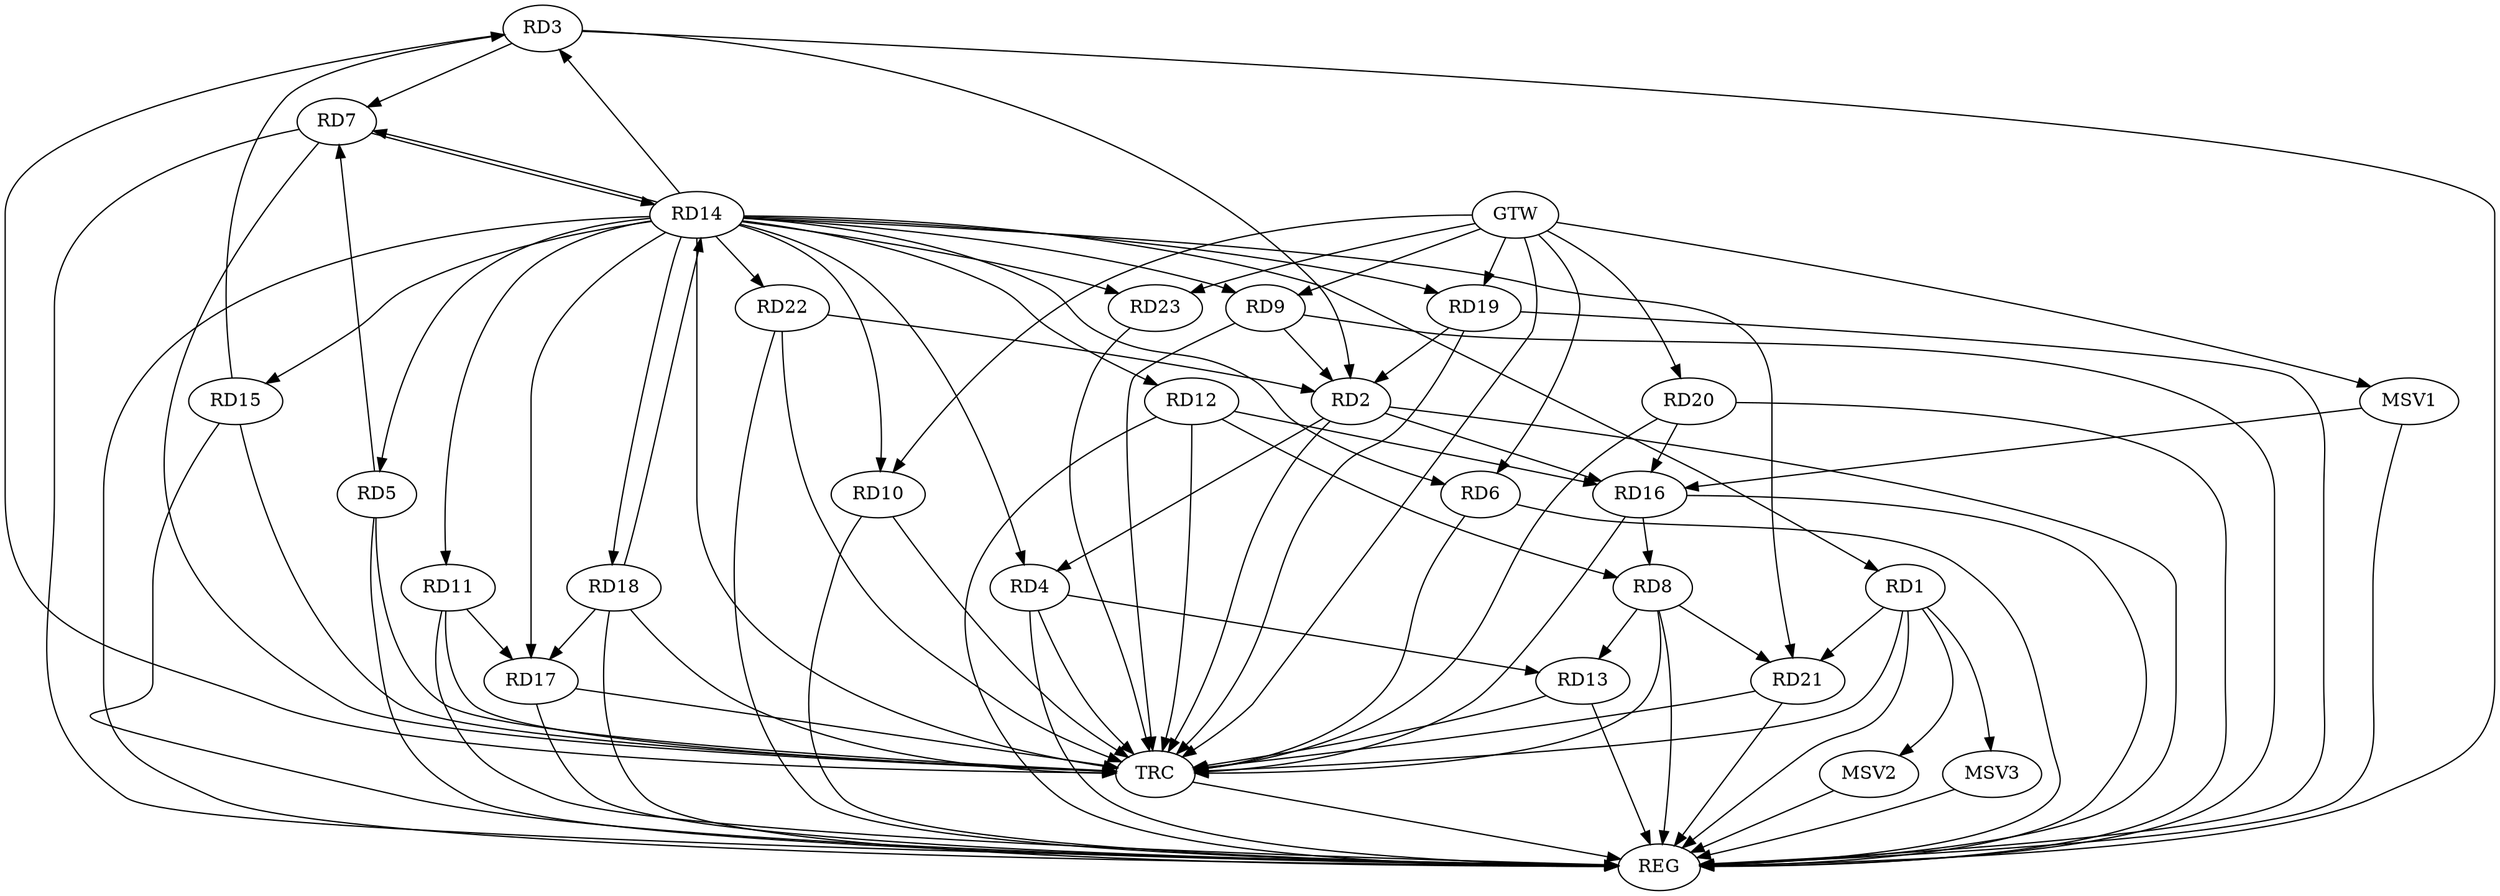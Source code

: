 strict digraph G {
  RD1 [ label="RD1" ];
  RD2 [ label="RD2" ];
  RD3 [ label="RD3" ];
  RD4 [ label="RD4" ];
  RD5 [ label="RD5" ];
  RD6 [ label="RD6" ];
  RD7 [ label="RD7" ];
  RD8 [ label="RD8" ];
  RD9 [ label="RD9" ];
  RD10 [ label="RD10" ];
  RD11 [ label="RD11" ];
  RD12 [ label="RD12" ];
  RD13 [ label="RD13" ];
  RD14 [ label="RD14" ];
  RD15 [ label="RD15" ];
  RD16 [ label="RD16" ];
  RD17 [ label="RD17" ];
  RD18 [ label="RD18" ];
  RD19 [ label="RD19" ];
  RD20 [ label="RD20" ];
  RD21 [ label="RD21" ];
  RD22 [ label="RD22" ];
  RD23 [ label="RD23" ];
  GTW [ label="GTW" ];
  REG [ label="REG" ];
  TRC [ label="TRC" ];
  MSV1 [ label="MSV1" ];
  MSV2 [ label="MSV2" ];
  MSV3 [ label="MSV3" ];
  RD1 -> RD21;
  RD3 -> RD2;
  RD2 -> RD4;
  RD9 -> RD2;
  RD2 -> RD16;
  RD19 -> RD2;
  RD22 -> RD2;
  RD3 -> RD7;
  RD14 -> RD3;
  RD15 -> RD3;
  RD4 -> RD13;
  RD5 -> RD7;
  RD7 -> RD14;
  RD12 -> RD8;
  RD8 -> RD13;
  RD16 -> RD8;
  RD8 -> RD21;
  RD14 -> RD11;
  RD11 -> RD17;
  RD12 -> RD16;
  RD14 -> RD17;
  RD14 -> RD18;
  RD18 -> RD14;
  RD20 -> RD16;
  RD18 -> RD17;
  GTW -> RD6;
  GTW -> RD9;
  GTW -> RD10;
  GTW -> RD19;
  GTW -> RD20;
  GTW -> RD23;
  RD1 -> REG;
  RD2 -> REG;
  RD3 -> REG;
  RD4 -> REG;
  RD5 -> REG;
  RD6 -> REG;
  RD7 -> REG;
  RD8 -> REG;
  RD9 -> REG;
  RD10 -> REG;
  RD11 -> REG;
  RD12 -> REG;
  RD13 -> REG;
  RD14 -> REG;
  RD15 -> REG;
  RD16 -> REG;
  RD17 -> REG;
  RD18 -> REG;
  RD19 -> REG;
  RD20 -> REG;
  RD21 -> REG;
  RD22 -> REG;
  RD1 -> TRC;
  RD2 -> TRC;
  RD3 -> TRC;
  RD4 -> TRC;
  RD5 -> TRC;
  RD6 -> TRC;
  RD7 -> TRC;
  RD8 -> TRC;
  RD9 -> TRC;
  RD10 -> TRC;
  RD11 -> TRC;
  RD12 -> TRC;
  RD13 -> TRC;
  RD14 -> TRC;
  RD15 -> TRC;
  RD16 -> TRC;
  RD17 -> TRC;
  RD18 -> TRC;
  RD19 -> TRC;
  RD20 -> TRC;
  RD21 -> TRC;
  RD22 -> TRC;
  RD23 -> TRC;
  GTW -> TRC;
  TRC -> REG;
  RD14 -> RD12;
  RD14 -> RD22;
  RD14 -> RD19;
  RD14 -> RD1;
  RD14 -> RD7;
  RD14 -> RD5;
  RD14 -> RD6;
  RD14 -> RD10;
  RD14 -> RD21;
  RD14 -> RD23;
  RD14 -> RD15;
  RD14 -> RD4;
  RD14 -> RD9;
  MSV1 -> RD16;
  GTW -> MSV1;
  MSV1 -> REG;
  RD1 -> MSV2;
  MSV2 -> REG;
  RD1 -> MSV3;
  MSV3 -> REG;
}
